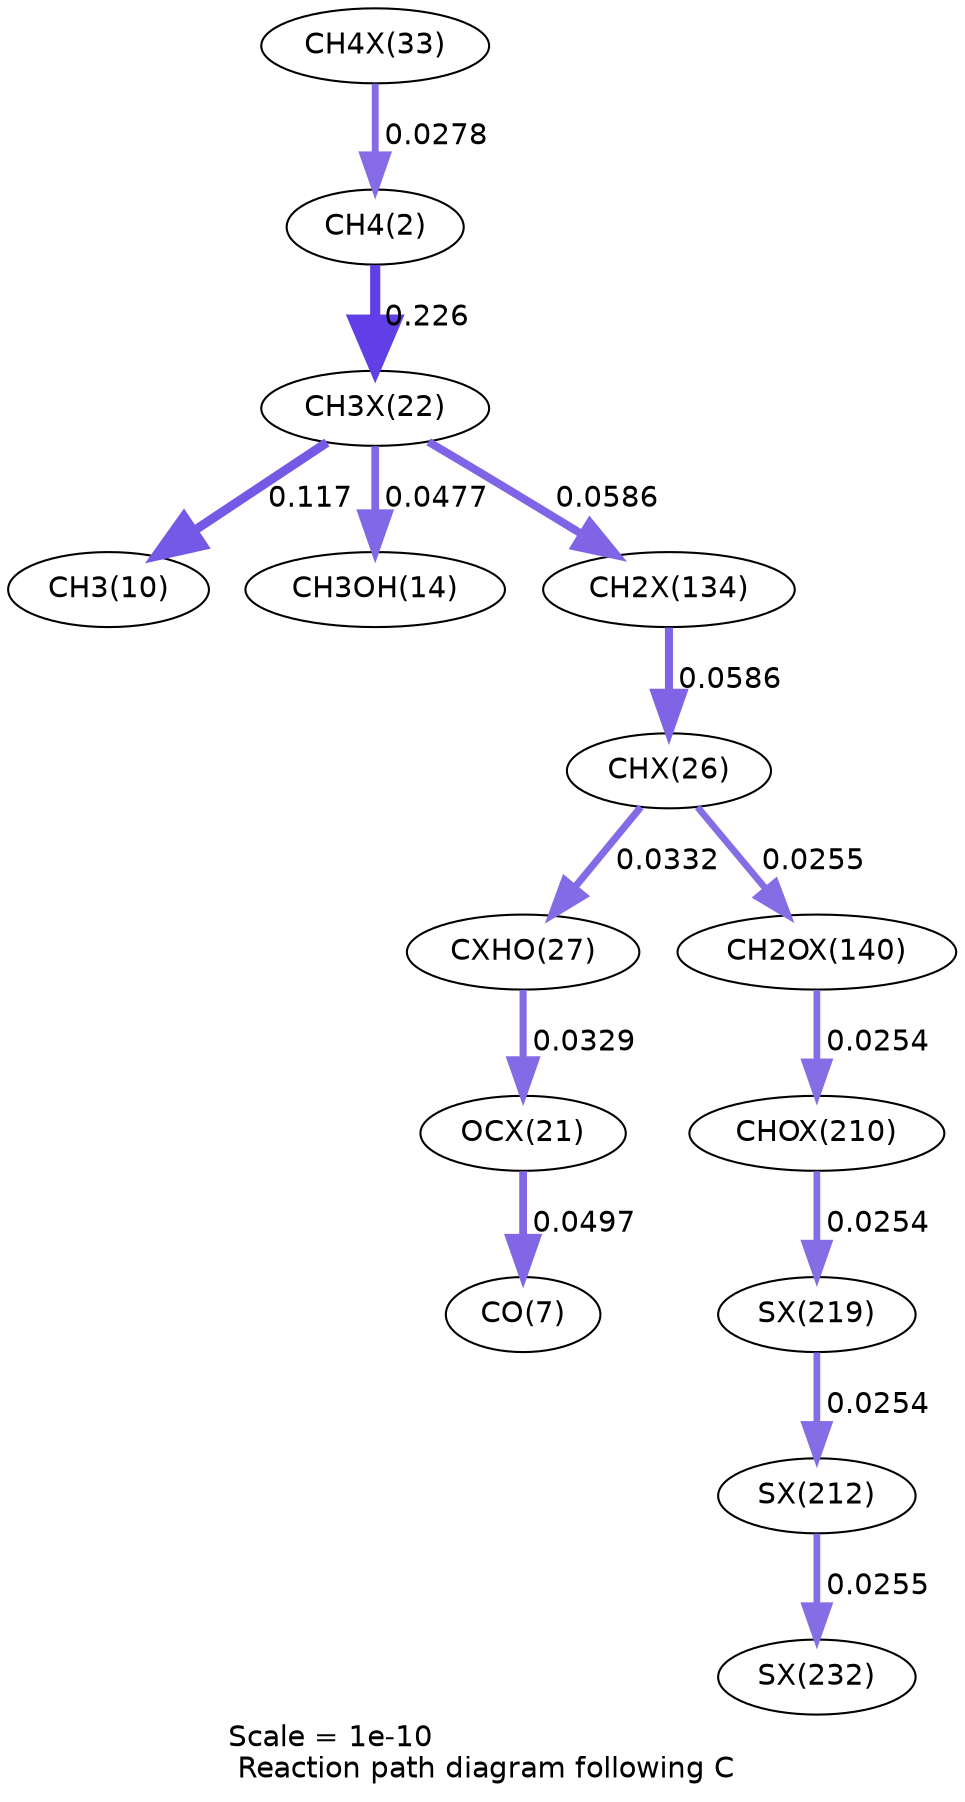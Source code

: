 digraph reaction_paths {
center=1;
s34 -> s4[fontname="Helvetica", penwidth=3.29, arrowsize=1.65, color="0.7, 0.528, 0.9"
, label=" 0.0278"];
s4 -> s30[fontname="Helvetica", penwidth=4.88, arrowsize=2.44, color="0.7, 0.726, 0.9"
, label=" 0.226"];
s30 -> s12[fontname="Helvetica", penwidth=4.38, arrowsize=2.19, color="0.7, 0.617, 0.9"
, label=" 0.117"];
s30 -> s16[fontname="Helvetica", penwidth=3.7, arrowsize=1.85, color="0.7, 0.548, 0.9"
, label=" 0.0477"];
s30 -> s45[fontname="Helvetica", penwidth=3.86, arrowsize=1.93, color="0.7, 0.559, 0.9"
, label=" 0.0586"];
s45 -> s32[fontname="Helvetica", penwidth=3.86, arrowsize=1.93, color="0.7, 0.559, 0.9"
, label=" 0.0586"];
s32 -> s33[fontname="Helvetica", penwidth=3.43, arrowsize=1.71, color="0.7, 0.533, 0.9"
, label=" 0.0332"];
s32 -> s47[fontname="Helvetica", penwidth=3.23, arrowsize=1.61, color="0.7, 0.525, 0.9"
, label=" 0.0255"];
s33 -> s29[fontname="Helvetica", penwidth=3.42, arrowsize=1.71, color="0.7, 0.533, 0.9"
, label=" 0.0329"];
s29 -> s9[fontname="Helvetica", penwidth=3.73, arrowsize=1.87, color="0.7, 0.55, 0.9"
, label=" 0.0497"];
s47 -> s50[fontname="Helvetica", penwidth=3.23, arrowsize=1.61, color="0.7, 0.525, 0.9"
, label=" 0.0254"];
s50 -> s52[fontname="Helvetica", penwidth=3.23, arrowsize=1.61, color="0.7, 0.525, 0.9"
, label=" 0.0254"];
s52 -> s51[fontname="Helvetica", penwidth=3.23, arrowsize=1.61, color="0.7, 0.525, 0.9"
, label=" 0.0254"];
s51 -> s53[fontname="Helvetica", penwidth=3.23, arrowsize=1.61, color="0.7, 0.525, 0.9"
, label=" 0.0255"];
s4 [ fontname="Helvetica", label="CH4(2)"];
s9 [ fontname="Helvetica", label="CO(7)"];
s12 [ fontname="Helvetica", label="CH3(10)"];
s16 [ fontname="Helvetica", label="CH3OH(14)"];
s29 [ fontname="Helvetica", label="OCX(21)"];
s30 [ fontname="Helvetica", label="CH3X(22)"];
s32 [ fontname="Helvetica", label="CHX(26)"];
s33 [ fontname="Helvetica", label="CXHO(27)"];
s34 [ fontname="Helvetica", label="CH4X(33)"];
s45 [ fontname="Helvetica", label="CH2X(134)"];
s47 [ fontname="Helvetica", label="CH2OX(140)"];
s50 [ fontname="Helvetica", label="CHOX(210)"];
s51 [ fontname="Helvetica", label="SX(212)"];
s52 [ fontname="Helvetica", label="SX(219)"];
s53 [ fontname="Helvetica", label="SX(232)"];
 label = "Scale = 1e-10\l Reaction path diagram following C";
 fontname = "Helvetica";
}
